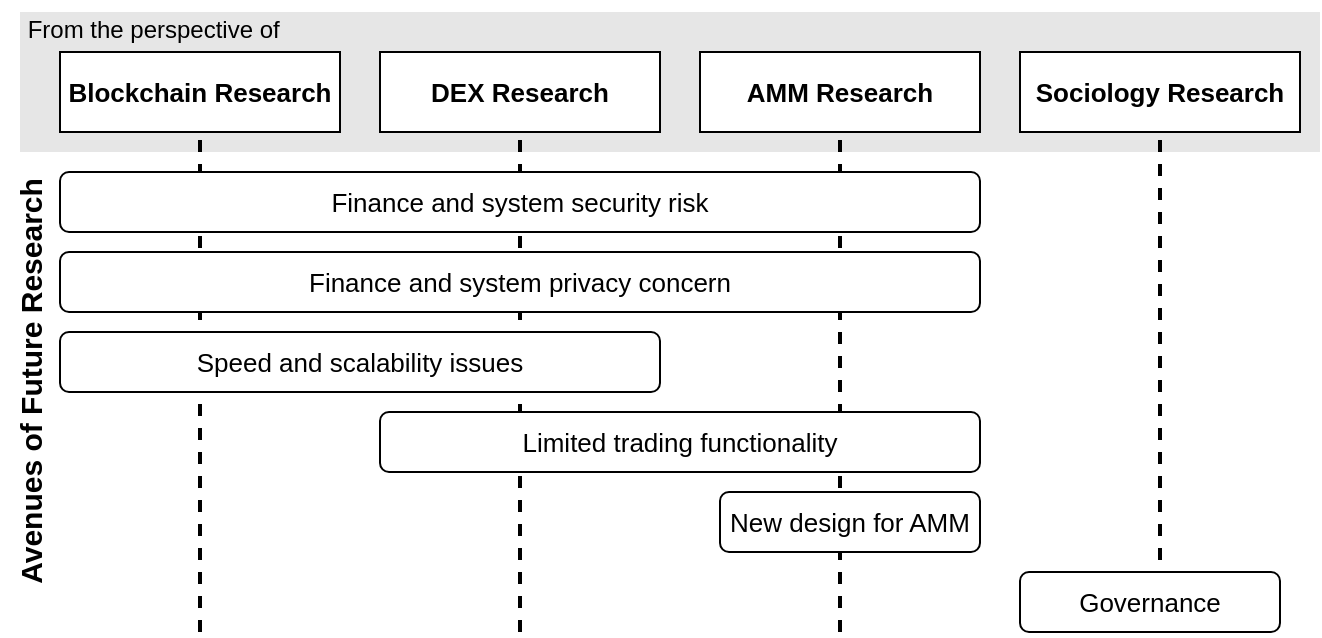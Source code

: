 <mxfile version="20.1.1" type="device"><diagram id="KHaa76l5cIUyDPAO7qag" name="Page-1"><mxGraphModel dx="1252" dy="650" grid="1" gridSize="10" guides="1" tooltips="1" connect="1" arrows="1" fold="1" page="1" pageScale="1" pageWidth="850" pageHeight="1100" math="0" shadow="0"><root><mxCell id="0"/><mxCell id="1" parent="0"/><mxCell id="TPGyVNwN3lpkk-tqp0Q7-1" value="" style="rounded=0;whiteSpace=wrap;html=1;strokeColor=none;fillColor=#E6E6E6;" vertex="1" parent="1"><mxGeometry x="140" y="470" width="650" height="70" as="geometry"/></mxCell><mxCell id="TPGyVNwN3lpkk-tqp0Q7-2" value="&lt;font style=&quot;font-size: 12px;&quot;&gt;From the perspective of&amp;nbsp;&lt;/font&gt;" style="text;html=1;align=center;verticalAlign=middle;resizable=0;points=[];autosize=1;strokeColor=none;fillColor=none;" vertex="1" parent="1"><mxGeometry x="133" y="464" width="150" height="30" as="geometry"/></mxCell><mxCell id="TPGyVNwN3lpkk-tqp0Q7-4" value="&lt;b&gt;&lt;font style=&quot;font-size: 13px;&quot;&gt;Blockchain Research&lt;/font&gt;&lt;/b&gt;" style="rounded=0;whiteSpace=wrap;html=1;fontSize=14;fillColor=#FFFFFF;" vertex="1" parent="1"><mxGeometry x="160" y="490" width="140" height="40" as="geometry"/></mxCell><mxCell id="TPGyVNwN3lpkk-tqp0Q7-5" value="&lt;b&gt;&lt;font style=&quot;font-size: 13px;&quot;&gt;DEX Research&lt;/font&gt;&lt;/b&gt;" style="rounded=0;whiteSpace=wrap;html=1;fontSize=14;fillColor=#FFFFFF;" vertex="1" parent="1"><mxGeometry x="320" y="490" width="140" height="40" as="geometry"/></mxCell><mxCell id="TPGyVNwN3lpkk-tqp0Q7-6" value="&lt;font style=&quot;font-size: 13px;&quot;&gt;&lt;b&gt;AMM Research&lt;/b&gt;&lt;/font&gt;" style="rounded=0;whiteSpace=wrap;html=1;fontSize=14;fillColor=#FFFFFF;" vertex="1" parent="1"><mxGeometry x="480" y="490" width="140" height="40" as="geometry"/></mxCell><mxCell id="TPGyVNwN3lpkk-tqp0Q7-7" value="&lt;b&gt;&lt;font style=&quot;font-size: 13px;&quot;&gt;Sociology Research&lt;/font&gt;&lt;/b&gt;" style="rounded=0;whiteSpace=wrap;html=1;fontSize=14;fillColor=#FFFFFF;" vertex="1" parent="1"><mxGeometry x="640" y="490" width="140" height="40" as="geometry"/></mxCell><mxCell id="TPGyVNwN3lpkk-tqp0Q7-8" value="" style="endArrow=none;dashed=1;html=1;strokeWidth=2;rounded=0;fontSize=14;entryX=0.5;entryY=1;entryDx=0;entryDy=0;" edge="1" parent="1" target="TPGyVNwN3lpkk-tqp0Q7-4"><mxGeometry width="50" height="50" relative="1" as="geometry"><mxPoint x="230" y="780" as="sourcePoint"/><mxPoint x="190" y="600" as="targetPoint"/></mxGeometry></mxCell><mxCell id="TPGyVNwN3lpkk-tqp0Q7-9" value="" style="endArrow=none;dashed=1;html=1;strokeWidth=2;rounded=0;fontSize=14;fontStyle=1;entryX=0.5;entryY=1;entryDx=0;entryDy=0;" edge="1" parent="1" target="TPGyVNwN3lpkk-tqp0Q7-5"><mxGeometry width="50" height="50" relative="1" as="geometry"><mxPoint x="390" y="780" as="sourcePoint"/><mxPoint x="350" y="580" as="targetPoint"/></mxGeometry></mxCell><mxCell id="TPGyVNwN3lpkk-tqp0Q7-10" value="" style="endArrow=none;dashed=1;html=1;strokeWidth=2;rounded=0;fontSize=14;entryX=0.5;entryY=1;entryDx=0;entryDy=0;" edge="1" parent="1" target="TPGyVNwN3lpkk-tqp0Q7-6"><mxGeometry width="50" height="50" relative="1" as="geometry"><mxPoint x="550" y="780" as="sourcePoint"/><mxPoint x="550" y="630" as="targetPoint"/></mxGeometry></mxCell><mxCell id="TPGyVNwN3lpkk-tqp0Q7-11" value="" style="endArrow=none;dashed=1;html=1;strokeWidth=2;rounded=0;fontSize=14;entryX=0.5;entryY=1;entryDx=0;entryDy=0;" edge="1" parent="1" target="TPGyVNwN3lpkk-tqp0Q7-7"><mxGeometry width="50" height="50" relative="1" as="geometry"><mxPoint x="710" y="780" as="sourcePoint"/><mxPoint x="560" y="530" as="targetPoint"/></mxGeometry></mxCell><mxCell id="TPGyVNwN3lpkk-tqp0Q7-12" value="&lt;div style=&quot;text-align: start;&quot;&gt;&lt;span style=&quot;background-color: initial;&quot;&gt;&lt;font style=&quot;font-size: 13px;&quot; face=&quot;sans-serif&quot;&gt;Finance and system security risk&lt;/font&gt;&lt;/span&gt;&lt;/div&gt;" style="rounded=1;whiteSpace=wrap;html=1;fontSize=14;fillColor=#FFFFFF;" vertex="1" parent="1"><mxGeometry x="160" y="550" width="460" height="30" as="geometry"/></mxCell><mxCell id="TPGyVNwN3lpkk-tqp0Q7-13" value="&lt;div style=&quot;text-align: start;&quot;&gt;&lt;font face=&quot;sans-serif&quot;&gt;&lt;span style=&quot;font-size: 13px;&quot;&gt;Finance and system privacy concern&lt;/span&gt;&lt;/font&gt;&lt;br&gt;&lt;/div&gt;" style="rounded=1;whiteSpace=wrap;html=1;fontSize=14;fillColor=#FFFFFF;" vertex="1" parent="1"><mxGeometry x="160" y="590" width="460" height="30" as="geometry"/></mxCell><mxCell id="TPGyVNwN3lpkk-tqp0Q7-14" value="&lt;div style=&quot;text-align: start;&quot;&gt;&lt;font face=&quot;sans-serif&quot;&gt;&lt;span style=&quot;font-size: 13px;&quot;&gt;Speed and scalability issues&lt;/span&gt;&lt;/font&gt;&lt;br&gt;&lt;/div&gt;" style="rounded=1;whiteSpace=wrap;html=1;fontSize=14;fillColor=#FFFFFF;" vertex="1" parent="1"><mxGeometry x="160" y="630" width="300" height="30" as="geometry"/></mxCell><mxCell id="TPGyVNwN3lpkk-tqp0Q7-15" value="&lt;div style=&quot;text-align: start;&quot;&gt;&lt;font style=&quot;font-size: 13px;&quot;&gt;Limited trading functionality&lt;/font&gt;&lt;br&gt;&lt;/div&gt;" style="rounded=1;whiteSpace=wrap;html=1;fontSize=14;fillColor=#FFFFFF;" vertex="1" parent="1"><mxGeometry x="320" y="670" width="300" height="30" as="geometry"/></mxCell><mxCell id="TPGyVNwN3lpkk-tqp0Q7-17" value="&lt;div style=&quot;&quot;&gt;&lt;font style=&quot;font-size: 13px;&quot;&gt;New design for AMM&lt;/font&gt;&lt;br&gt;&lt;/div&gt;" style="rounded=1;whiteSpace=wrap;html=1;fontSize=14;fillColor=#FFFFFF;" vertex="1" parent="1"><mxGeometry x="490" y="710" width="130" height="30" as="geometry"/></mxCell><mxCell id="TPGyVNwN3lpkk-tqp0Q7-18" value="&lt;div style=&quot;&quot;&gt;&lt;font style=&quot;font-size: 13px;&quot;&gt;Governance&lt;/font&gt;&lt;br&gt;&lt;/div&gt;" style="rounded=1;whiteSpace=wrap;html=1;fontSize=14;fillColor=#FFFFFF;" vertex="1" parent="1"><mxGeometry x="640" y="750" width="130" height="30" as="geometry"/></mxCell><mxCell id="TPGyVNwN3lpkk-tqp0Q7-19" value="&lt;b&gt;&lt;font style=&quot;font-size: 15px;&quot;&gt;Avenues of Future Research&lt;/font&gt;&lt;/b&gt;" style="text;html=1;align=center;verticalAlign=middle;resizable=0;points=[];autosize=1;strokeColor=none;fillColor=none;fontSize=13;fontColor=#000000;rotation=-90;" vertex="1" parent="1"><mxGeometry x="30" y="640" width="230" height="30" as="geometry"/></mxCell></root></mxGraphModel></diagram></mxfile>